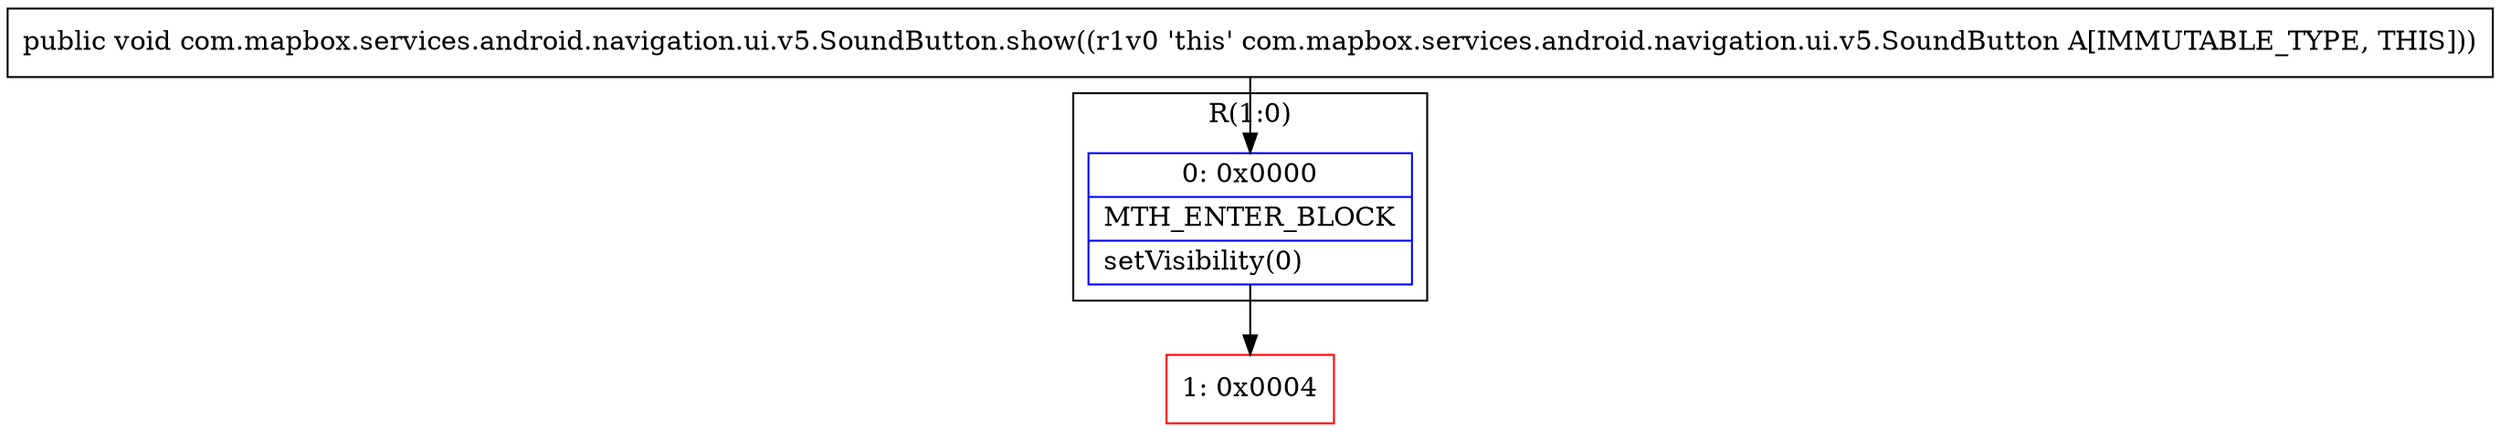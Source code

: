 digraph "CFG forcom.mapbox.services.android.navigation.ui.v5.SoundButton.show()V" {
subgraph cluster_Region_2098846888 {
label = "R(1:0)";
node [shape=record,color=blue];
Node_0 [shape=record,label="{0\:\ 0x0000|MTH_ENTER_BLOCK\l|setVisibility(0)\l}"];
}
Node_1 [shape=record,color=red,label="{1\:\ 0x0004}"];
MethodNode[shape=record,label="{public void com.mapbox.services.android.navigation.ui.v5.SoundButton.show((r1v0 'this' com.mapbox.services.android.navigation.ui.v5.SoundButton A[IMMUTABLE_TYPE, THIS])) }"];
MethodNode -> Node_0;
Node_0 -> Node_1;
}

